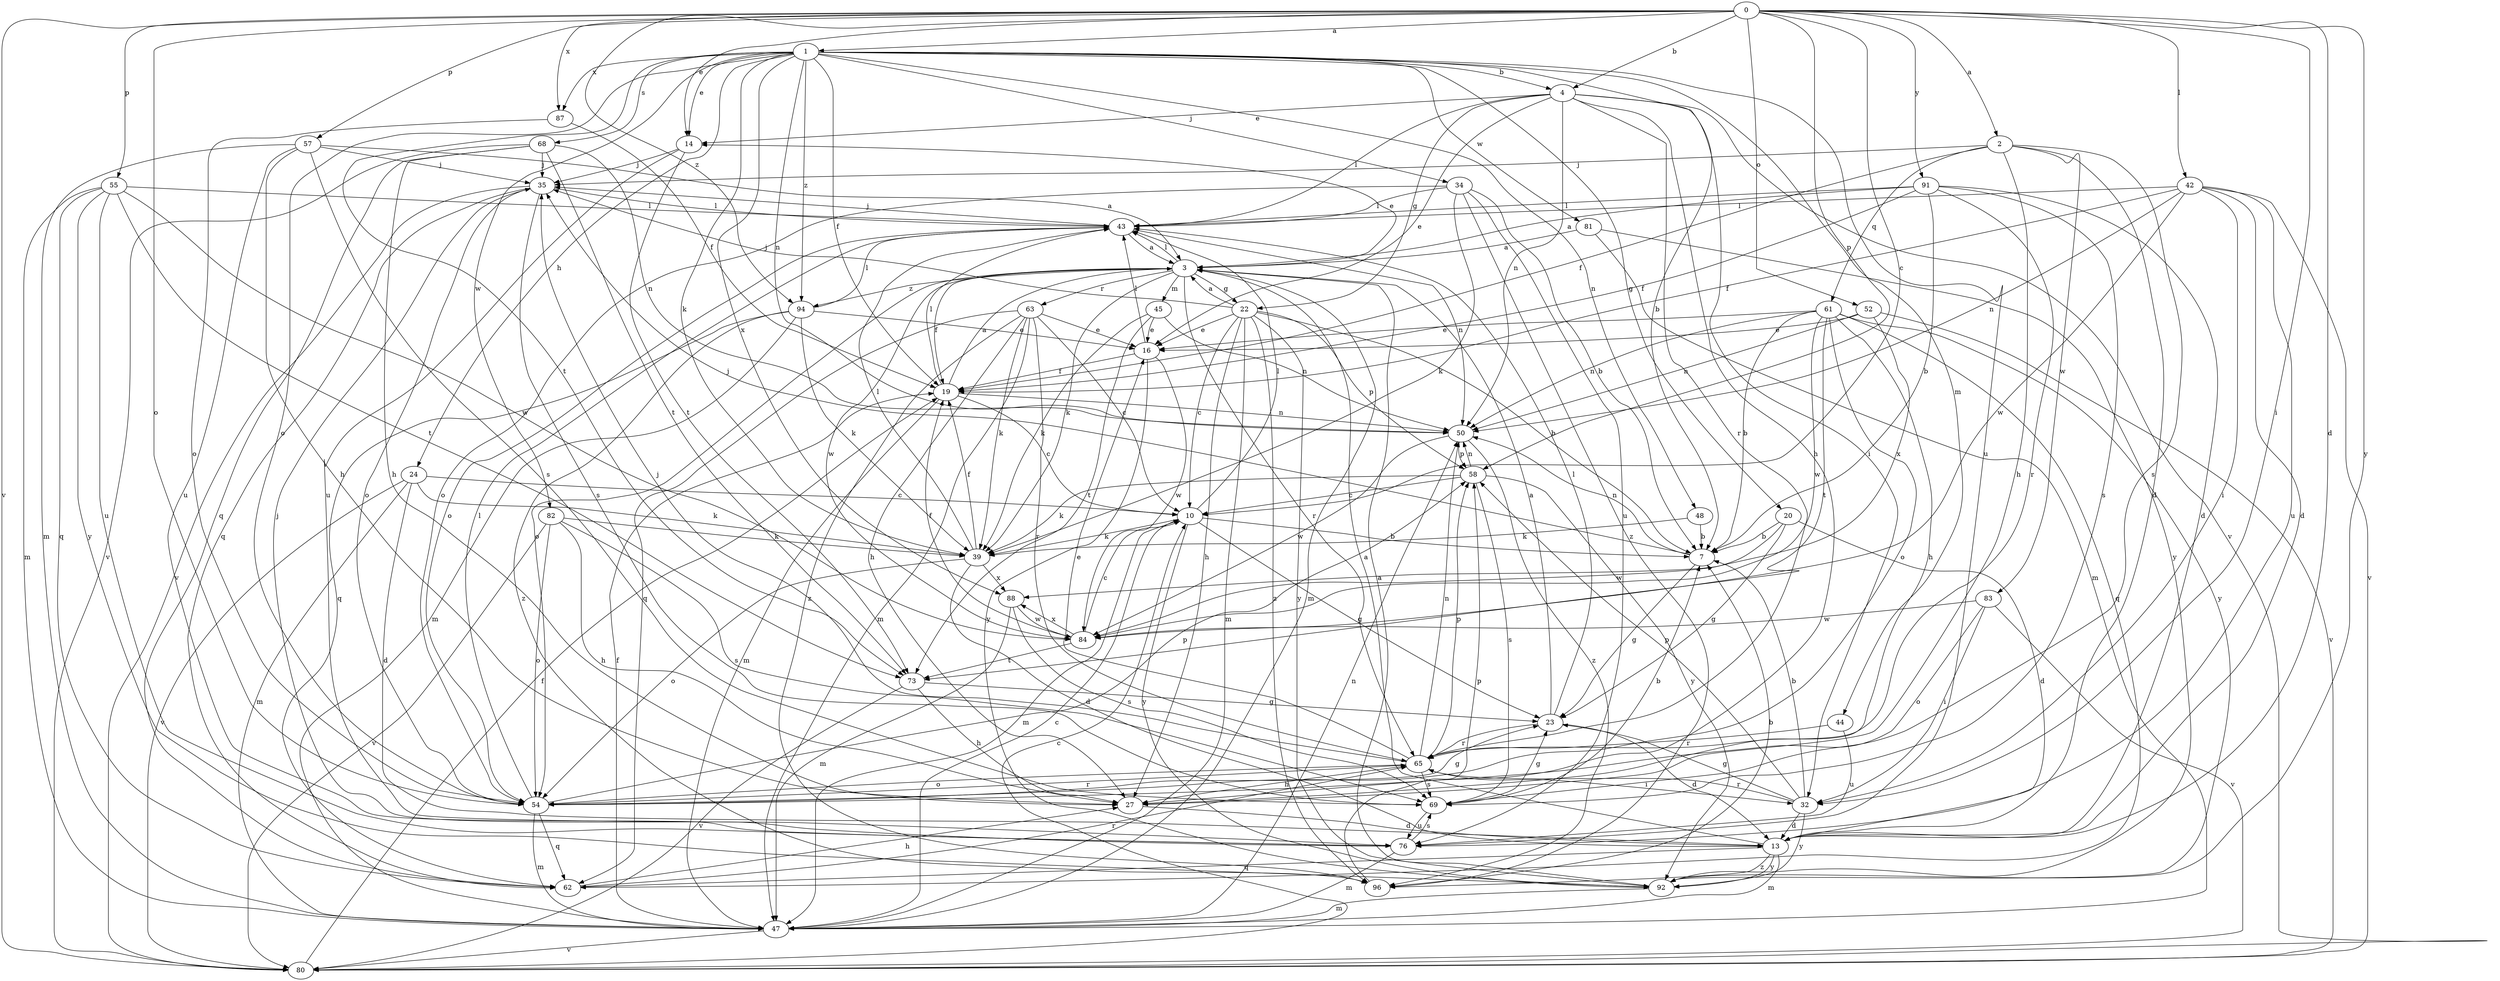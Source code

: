 strict digraph  {
0;
1;
2;
3;
4;
7;
10;
13;
14;
16;
19;
20;
22;
23;
24;
27;
32;
34;
35;
39;
42;
43;
44;
45;
47;
48;
50;
52;
54;
55;
57;
58;
61;
62;
63;
65;
68;
69;
73;
76;
80;
81;
82;
83;
84;
87;
88;
91;
92;
94;
96;
0 -> 1  [label=a];
0 -> 2  [label=a];
0 -> 4  [label=b];
0 -> 10  [label=c];
0 -> 13  [label=d];
0 -> 14  [label=e];
0 -> 32  [label=i];
0 -> 42  [label=l];
0 -> 52  [label=o];
0 -> 54  [label=o];
0 -> 55  [label=p];
0 -> 57  [label=p];
0 -> 58  [label=p];
0 -> 80  [label=v];
0 -> 87  [label=x];
0 -> 91  [label=y];
0 -> 92  [label=y];
0 -> 94  [label=z];
1 -> 4  [label=b];
1 -> 7  [label=b];
1 -> 14  [label=e];
1 -> 19  [label=f];
1 -> 20  [label=g];
1 -> 24  [label=h];
1 -> 34  [label=j];
1 -> 39  [label=k];
1 -> 44  [label=m];
1 -> 48  [label=n];
1 -> 50  [label=n];
1 -> 54  [label=o];
1 -> 68  [label=s];
1 -> 73  [label=t];
1 -> 76  [label=u];
1 -> 81  [label=w];
1 -> 82  [label=w];
1 -> 87  [label=x];
1 -> 88  [label=x];
1 -> 94  [label=z];
2 -> 13  [label=d];
2 -> 19  [label=f];
2 -> 27  [label=h];
2 -> 35  [label=j];
2 -> 61  [label=q];
2 -> 69  [label=s];
2 -> 83  [label=w];
3 -> 14  [label=e];
3 -> 19  [label=f];
3 -> 22  [label=g];
3 -> 39  [label=k];
3 -> 43  [label=l];
3 -> 45  [label=m];
3 -> 47  [label=m];
3 -> 54  [label=o];
3 -> 63  [label=r];
3 -> 65  [label=r];
3 -> 84  [label=w];
3 -> 94  [label=z];
4 -> 14  [label=e];
4 -> 16  [label=e];
4 -> 22  [label=g];
4 -> 27  [label=h];
4 -> 32  [label=i];
4 -> 43  [label=l];
4 -> 50  [label=n];
4 -> 65  [label=r];
4 -> 80  [label=v];
7 -> 23  [label=g];
7 -> 35  [label=j];
7 -> 50  [label=n];
10 -> 7  [label=b];
10 -> 23  [label=g];
10 -> 39  [label=k];
10 -> 43  [label=l];
10 -> 47  [label=m];
10 -> 92  [label=y];
13 -> 3  [label=a];
13 -> 47  [label=m];
13 -> 62  [label=q];
13 -> 92  [label=y];
13 -> 96  [label=z];
14 -> 35  [label=j];
14 -> 73  [label=t];
14 -> 76  [label=u];
16 -> 19  [label=f];
16 -> 43  [label=l];
16 -> 84  [label=w];
16 -> 92  [label=y];
19 -> 3  [label=a];
19 -> 10  [label=c];
19 -> 43  [label=l];
19 -> 47  [label=m];
19 -> 50  [label=n];
20 -> 7  [label=b];
20 -> 13  [label=d];
20 -> 23  [label=g];
20 -> 84  [label=w];
22 -> 3  [label=a];
22 -> 7  [label=b];
22 -> 10  [label=c];
22 -> 16  [label=e];
22 -> 27  [label=h];
22 -> 35  [label=j];
22 -> 47  [label=m];
22 -> 58  [label=p];
22 -> 92  [label=y];
22 -> 96  [label=z];
23 -> 3  [label=a];
23 -> 13  [label=d];
23 -> 43  [label=l];
23 -> 65  [label=r];
24 -> 10  [label=c];
24 -> 13  [label=d];
24 -> 39  [label=k];
24 -> 47  [label=m];
24 -> 80  [label=v];
27 -> 13  [label=d];
32 -> 7  [label=b];
32 -> 13  [label=d];
32 -> 23  [label=g];
32 -> 58  [label=p];
32 -> 65  [label=r];
32 -> 92  [label=y];
34 -> 7  [label=b];
34 -> 39  [label=k];
34 -> 43  [label=l];
34 -> 54  [label=o];
34 -> 76  [label=u];
34 -> 96  [label=z];
35 -> 43  [label=l];
35 -> 54  [label=o];
35 -> 62  [label=q];
35 -> 69  [label=s];
35 -> 80  [label=v];
39 -> 13  [label=d];
39 -> 19  [label=f];
39 -> 43  [label=l];
39 -> 54  [label=o];
39 -> 88  [label=x];
42 -> 13  [label=d];
42 -> 19  [label=f];
42 -> 32  [label=i];
42 -> 43  [label=l];
42 -> 50  [label=n];
42 -> 76  [label=u];
42 -> 80  [label=v];
42 -> 84  [label=w];
43 -> 3  [label=a];
43 -> 35  [label=j];
43 -> 50  [label=n];
43 -> 54  [label=o];
44 -> 65  [label=r];
44 -> 76  [label=u];
45 -> 16  [label=e];
45 -> 39  [label=k];
45 -> 50  [label=n];
45 -> 73  [label=t];
47 -> 10  [label=c];
47 -> 19  [label=f];
47 -> 50  [label=n];
47 -> 80  [label=v];
48 -> 7  [label=b];
48 -> 39  [label=k];
50 -> 58  [label=p];
50 -> 84  [label=w];
50 -> 96  [label=z];
52 -> 16  [label=e];
52 -> 50  [label=n];
52 -> 80  [label=v];
52 -> 88  [label=x];
54 -> 23  [label=g];
54 -> 43  [label=l];
54 -> 47  [label=m];
54 -> 58  [label=p];
54 -> 62  [label=q];
54 -> 65  [label=r];
55 -> 43  [label=l];
55 -> 47  [label=m];
55 -> 62  [label=q];
55 -> 73  [label=t];
55 -> 76  [label=u];
55 -> 84  [label=w];
55 -> 92  [label=y];
57 -> 3  [label=a];
57 -> 27  [label=h];
57 -> 35  [label=j];
57 -> 47  [label=m];
57 -> 69  [label=s];
57 -> 76  [label=u];
58 -> 10  [label=c];
58 -> 39  [label=k];
58 -> 50  [label=n];
58 -> 69  [label=s];
58 -> 92  [label=y];
61 -> 7  [label=b];
61 -> 16  [label=e];
61 -> 27  [label=h];
61 -> 50  [label=n];
61 -> 54  [label=o];
61 -> 62  [label=q];
61 -> 73  [label=t];
61 -> 84  [label=w];
61 -> 92  [label=y];
62 -> 27  [label=h];
62 -> 65  [label=r];
63 -> 10  [label=c];
63 -> 16  [label=e];
63 -> 27  [label=h];
63 -> 39  [label=k];
63 -> 47  [label=m];
63 -> 62  [label=q];
63 -> 65  [label=r];
63 -> 96  [label=z];
65 -> 16  [label=e];
65 -> 27  [label=h];
65 -> 32  [label=i];
65 -> 35  [label=j];
65 -> 50  [label=n];
65 -> 54  [label=o];
65 -> 58  [label=p];
65 -> 69  [label=s];
68 -> 27  [label=h];
68 -> 35  [label=j];
68 -> 50  [label=n];
68 -> 62  [label=q];
68 -> 73  [label=t];
68 -> 80  [label=v];
69 -> 7  [label=b];
69 -> 23  [label=g];
69 -> 76  [label=u];
73 -> 23  [label=g];
73 -> 27  [label=h];
73 -> 80  [label=v];
76 -> 35  [label=j];
76 -> 47  [label=m];
76 -> 69  [label=s];
80 -> 10  [label=c];
80 -> 19  [label=f];
81 -> 3  [label=a];
81 -> 47  [label=m];
81 -> 92  [label=y];
82 -> 27  [label=h];
82 -> 39  [label=k];
82 -> 54  [label=o];
82 -> 69  [label=s];
82 -> 80  [label=v];
83 -> 32  [label=i];
83 -> 54  [label=o];
83 -> 80  [label=v];
83 -> 84  [label=w];
84 -> 10  [label=c];
84 -> 19  [label=f];
84 -> 73  [label=t];
84 -> 88  [label=x];
87 -> 19  [label=f];
87 -> 54  [label=o];
88 -> 47  [label=m];
88 -> 69  [label=s];
88 -> 84  [label=w];
91 -> 3  [label=a];
91 -> 7  [label=b];
91 -> 13  [label=d];
91 -> 19  [label=f];
91 -> 43  [label=l];
91 -> 65  [label=r];
91 -> 69  [label=s];
92 -> 3  [label=a];
92 -> 47  [label=m];
94 -> 16  [label=e];
94 -> 39  [label=k];
94 -> 43  [label=l];
94 -> 47  [label=m];
94 -> 62  [label=q];
94 -> 96  [label=z];
96 -> 7  [label=b];
96 -> 58  [label=p];
}
